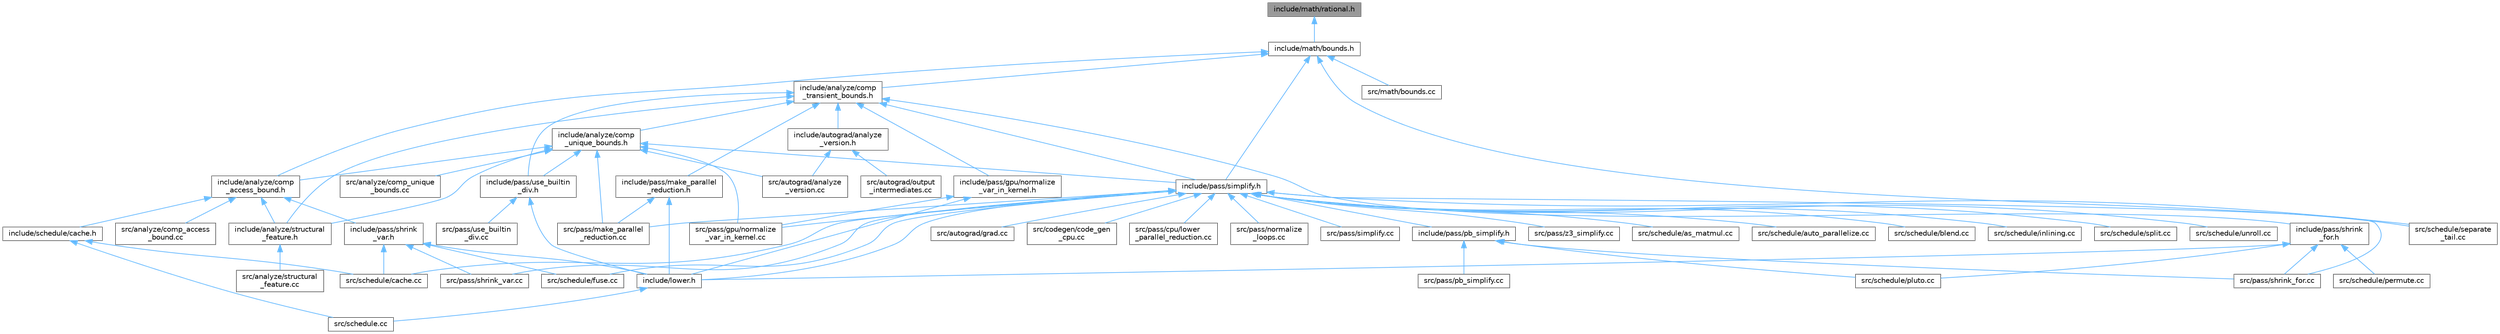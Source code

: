 digraph "include/math/rational.h"
{
 // LATEX_PDF_SIZE
  bgcolor="transparent";
  edge [fontname=Helvetica,fontsize=10,labelfontname=Helvetica,labelfontsize=10];
  node [fontname=Helvetica,fontsize=10,shape=box,height=0.2,width=0.4];
  Node1 [label="include/math/rational.h",height=0.2,width=0.4,color="gray40", fillcolor="grey60", style="filled", fontcolor="black",tooltip=" "];
  Node1 -> Node2 [dir="back",color="steelblue1",style="solid"];
  Node2 [label="include/math/bounds.h",height=0.2,width=0.4,color="grey40", fillcolor="white", style="filled",URL="$bounds_8h.html",tooltip=" "];
  Node2 -> Node3 [dir="back",color="steelblue1",style="solid"];
  Node3 [label="include/analyze/comp\l_access_bound.h",height=0.2,width=0.4,color="grey40", fillcolor="white", style="filled",URL="$comp__access__bound_8h.html",tooltip=" "];
  Node3 -> Node4 [dir="back",color="steelblue1",style="solid"];
  Node4 [label="include/analyze/structural\l_feature.h",height=0.2,width=0.4,color="grey40", fillcolor="white", style="filled",URL="$structural__feature_8h.html",tooltip=" "];
  Node4 -> Node5 [dir="back",color="steelblue1",style="solid"];
  Node5 [label="src/analyze/structural\l_feature.cc",height=0.2,width=0.4,color="grey40", fillcolor="white", style="filled",URL="$structural__feature_8cc.html",tooltip=" "];
  Node3 -> Node6 [dir="back",color="steelblue1",style="solid"];
  Node6 [label="include/pass/shrink\l_var.h",height=0.2,width=0.4,color="grey40", fillcolor="white", style="filled",URL="$shrink__var_8h.html",tooltip=" "];
  Node6 -> Node7 [dir="back",color="steelblue1",style="solid"];
  Node7 [label="include/lower.h",height=0.2,width=0.4,color="grey40", fillcolor="white", style="filled",URL="$lower_8h.html",tooltip=" "];
  Node7 -> Node8 [dir="back",color="steelblue1",style="solid"];
  Node8 [label="src/schedule.cc",height=0.2,width=0.4,color="grey40", fillcolor="white", style="filled",URL="$schedule_8cc.html",tooltip=" "];
  Node6 -> Node9 [dir="back",color="steelblue1",style="solid"];
  Node9 [label="src/pass/shrink_var.cc",height=0.2,width=0.4,color="grey40", fillcolor="white", style="filled",URL="$shrink__var_8cc.html",tooltip=" "];
  Node6 -> Node10 [dir="back",color="steelblue1",style="solid"];
  Node10 [label="src/schedule/cache.cc",height=0.2,width=0.4,color="grey40", fillcolor="white", style="filled",URL="$cache_8cc.html",tooltip=" "];
  Node6 -> Node11 [dir="back",color="steelblue1",style="solid"];
  Node11 [label="src/schedule/fuse.cc",height=0.2,width=0.4,color="grey40", fillcolor="white", style="filled",URL="$fuse_8cc.html",tooltip=" "];
  Node3 -> Node12 [dir="back",color="steelblue1",style="solid"];
  Node12 [label="include/schedule/cache.h",height=0.2,width=0.4,color="grey40", fillcolor="white", style="filled",URL="$cache_8h.html",tooltip=" "];
  Node12 -> Node8 [dir="back",color="steelblue1",style="solid"];
  Node12 -> Node10 [dir="back",color="steelblue1",style="solid"];
  Node3 -> Node13 [dir="back",color="steelblue1",style="solid"];
  Node13 [label="src/analyze/comp_access\l_bound.cc",height=0.2,width=0.4,color="grey40", fillcolor="white", style="filled",URL="$comp__access__bound_8cc.html",tooltip=" "];
  Node2 -> Node14 [dir="back",color="steelblue1",style="solid"];
  Node14 [label="include/analyze/comp\l_transient_bounds.h",height=0.2,width=0.4,color="grey40", fillcolor="white", style="filled",URL="$comp__transient__bounds_8h.html",tooltip=" "];
  Node14 -> Node15 [dir="back",color="steelblue1",style="solid"];
  Node15 [label="include/analyze/comp\l_unique_bounds.h",height=0.2,width=0.4,color="grey40", fillcolor="white", style="filled",URL="$comp__unique__bounds_8h.html",tooltip=" "];
  Node15 -> Node3 [dir="back",color="steelblue1",style="solid"];
  Node15 -> Node4 [dir="back",color="steelblue1",style="solid"];
  Node15 -> Node16 [dir="back",color="steelblue1",style="solid"];
  Node16 [label="include/pass/simplify.h",height=0.2,width=0.4,color="grey40", fillcolor="white", style="filled",URL="$simplify_8h.html",tooltip=" "];
  Node16 -> Node7 [dir="back",color="steelblue1",style="solid"];
  Node16 -> Node17 [dir="back",color="steelblue1",style="solid"];
  Node17 [label="include/pass/pb_simplify.h",height=0.2,width=0.4,color="grey40", fillcolor="white", style="filled",URL="$pb__simplify_8h.html",tooltip=" "];
  Node17 -> Node18 [dir="back",color="steelblue1",style="solid"];
  Node18 [label="src/pass/pb_simplify.cc",height=0.2,width=0.4,color="grey40", fillcolor="white", style="filled",URL="$pb__simplify_8cc.html",tooltip=" "];
  Node17 -> Node19 [dir="back",color="steelblue1",style="solid"];
  Node19 [label="src/pass/shrink_for.cc",height=0.2,width=0.4,color="grey40", fillcolor="white", style="filled",URL="$shrink__for_8cc.html",tooltip=" "];
  Node17 -> Node20 [dir="back",color="steelblue1",style="solid"];
  Node20 [label="src/schedule/pluto.cc",height=0.2,width=0.4,color="grey40", fillcolor="white", style="filled",URL="$pluto_8cc.html",tooltip=" "];
  Node16 -> Node21 [dir="back",color="steelblue1",style="solid"];
  Node21 [label="src/autograd/grad.cc",height=0.2,width=0.4,color="grey40", fillcolor="white", style="filled",URL="$grad_8cc.html",tooltip=" "];
  Node16 -> Node22 [dir="back",color="steelblue1",style="solid"];
  Node22 [label="src/codegen/code_gen\l_cpu.cc",height=0.2,width=0.4,color="grey40", fillcolor="white", style="filled",URL="$code__gen__cpu_8cc.html",tooltip=" "];
  Node16 -> Node23 [dir="back",color="steelblue1",style="solid"];
  Node23 [label="src/pass/cpu/lower\l_parallel_reduction.cc",height=0.2,width=0.4,color="grey40", fillcolor="white", style="filled",URL="$cpu_2lower__parallel__reduction_8cc.html",tooltip=" "];
  Node16 -> Node24 [dir="back",color="steelblue1",style="solid"];
  Node24 [label="src/pass/gpu/normalize\l_var_in_kernel.cc",height=0.2,width=0.4,color="grey40", fillcolor="white", style="filled",URL="$normalize__var__in__kernel_8cc.html",tooltip=" "];
  Node16 -> Node25 [dir="back",color="steelblue1",style="solid"];
  Node25 [label="src/pass/make_parallel\l_reduction.cc",height=0.2,width=0.4,color="grey40", fillcolor="white", style="filled",URL="$make__parallel__reduction_8cc.html",tooltip=" "];
  Node16 -> Node26 [dir="back",color="steelblue1",style="solid"];
  Node26 [label="src/pass/normalize\l_loops.cc",height=0.2,width=0.4,color="grey40", fillcolor="white", style="filled",URL="$normalize__loops_8cc.html",tooltip=" "];
  Node16 -> Node19 [dir="back",color="steelblue1",style="solid"];
  Node16 -> Node9 [dir="back",color="steelblue1",style="solid"];
  Node16 -> Node27 [dir="back",color="steelblue1",style="solid"];
  Node27 [label="src/pass/simplify.cc",height=0.2,width=0.4,color="grey40", fillcolor="white", style="filled",URL="$simplify_8cc.html",tooltip=" "];
  Node16 -> Node28 [dir="back",color="steelblue1",style="solid"];
  Node28 [label="src/pass/z3_simplify.cc",height=0.2,width=0.4,color="grey40", fillcolor="white", style="filled",URL="$z3__simplify_8cc.html",tooltip=" "];
  Node16 -> Node29 [dir="back",color="steelblue1",style="solid"];
  Node29 [label="src/schedule/as_matmul.cc",height=0.2,width=0.4,color="grey40", fillcolor="white", style="filled",URL="$as__matmul_8cc.html",tooltip=" "];
  Node16 -> Node30 [dir="back",color="steelblue1",style="solid"];
  Node30 [label="src/schedule/auto_parallelize.cc",height=0.2,width=0.4,color="grey40", fillcolor="white", style="filled",URL="$auto__parallelize_8cc.html",tooltip=" "];
  Node16 -> Node31 [dir="back",color="steelblue1",style="solid"];
  Node31 [label="src/schedule/blend.cc",height=0.2,width=0.4,color="grey40", fillcolor="white", style="filled",URL="$blend_8cc.html",tooltip=" "];
  Node16 -> Node10 [dir="back",color="steelblue1",style="solid"];
  Node16 -> Node11 [dir="back",color="steelblue1",style="solid"];
  Node16 -> Node32 [dir="back",color="steelblue1",style="solid"];
  Node32 [label="src/schedule/inlining.cc",height=0.2,width=0.4,color="grey40", fillcolor="white", style="filled",URL="$inlining_8cc.html",tooltip=" "];
  Node16 -> Node33 [dir="back",color="steelblue1",style="solid"];
  Node33 [label="src/schedule/separate\l_tail.cc",height=0.2,width=0.4,color="grey40", fillcolor="white", style="filled",URL="$separate__tail_8cc.html",tooltip=" "];
  Node16 -> Node34 [dir="back",color="steelblue1",style="solid"];
  Node34 [label="src/schedule/split.cc",height=0.2,width=0.4,color="grey40", fillcolor="white", style="filled",URL="$split_8cc.html",tooltip=" "];
  Node16 -> Node35 [dir="back",color="steelblue1",style="solid"];
  Node35 [label="src/schedule/unroll.cc",height=0.2,width=0.4,color="grey40", fillcolor="white", style="filled",URL="$unroll_8cc.html",tooltip=" "];
  Node15 -> Node36 [dir="back",color="steelblue1",style="solid"];
  Node36 [label="include/pass/use_builtin\l_div.h",height=0.2,width=0.4,color="grey40", fillcolor="white", style="filled",URL="$use__builtin__div_8h.html",tooltip=" "];
  Node36 -> Node7 [dir="back",color="steelblue1",style="solid"];
  Node36 -> Node37 [dir="back",color="steelblue1",style="solid"];
  Node37 [label="src/pass/use_builtin\l_div.cc",height=0.2,width=0.4,color="grey40", fillcolor="white", style="filled",URL="$use__builtin__div_8cc.html",tooltip=" "];
  Node15 -> Node38 [dir="back",color="steelblue1",style="solid"];
  Node38 [label="src/analyze/comp_unique\l_bounds.cc",height=0.2,width=0.4,color="grey40", fillcolor="white", style="filled",URL="$comp__unique__bounds_8cc.html",tooltip=" "];
  Node15 -> Node39 [dir="back",color="steelblue1",style="solid"];
  Node39 [label="src/autograd/analyze\l_version.cc",height=0.2,width=0.4,color="grey40", fillcolor="white", style="filled",URL="$analyze__version_8cc.html",tooltip=" "];
  Node15 -> Node24 [dir="back",color="steelblue1",style="solid"];
  Node15 -> Node25 [dir="back",color="steelblue1",style="solid"];
  Node14 -> Node4 [dir="back",color="steelblue1",style="solid"];
  Node14 -> Node40 [dir="back",color="steelblue1",style="solid"];
  Node40 [label="include/autograd/analyze\l_version.h",height=0.2,width=0.4,color="grey40", fillcolor="white", style="filled",URL="$analyze__version_8h.html",tooltip=" "];
  Node40 -> Node39 [dir="back",color="steelblue1",style="solid"];
  Node40 -> Node41 [dir="back",color="steelblue1",style="solid"];
  Node41 [label="src/autograd/output\l_intermediates.cc",height=0.2,width=0.4,color="grey40", fillcolor="white", style="filled",URL="$output__intermediates_8cc.html",tooltip=" "];
  Node14 -> Node42 [dir="back",color="steelblue1",style="solid"];
  Node42 [label="include/pass/gpu/normalize\l_var_in_kernel.h",height=0.2,width=0.4,color="grey40", fillcolor="white", style="filled",URL="$normalize__var__in__kernel_8h.html",tooltip=" "];
  Node42 -> Node7 [dir="back",color="steelblue1",style="solid"];
  Node42 -> Node24 [dir="back",color="steelblue1",style="solid"];
  Node14 -> Node43 [dir="back",color="steelblue1",style="solid"];
  Node43 [label="include/pass/make_parallel\l_reduction.h",height=0.2,width=0.4,color="grey40", fillcolor="white", style="filled",URL="$make__parallel__reduction_8h.html",tooltip=" "];
  Node43 -> Node7 [dir="back",color="steelblue1",style="solid"];
  Node43 -> Node25 [dir="back",color="steelblue1",style="solid"];
  Node14 -> Node44 [dir="back",color="steelblue1",style="solid"];
  Node44 [label="include/pass/shrink\l_for.h",height=0.2,width=0.4,color="grey40", fillcolor="white", style="filled",URL="$shrink__for_8h.html",tooltip=" "];
  Node44 -> Node7 [dir="back",color="steelblue1",style="solid"];
  Node44 -> Node19 [dir="back",color="steelblue1",style="solid"];
  Node44 -> Node45 [dir="back",color="steelblue1",style="solid"];
  Node45 [label="src/schedule/permute.cc",height=0.2,width=0.4,color="grey40", fillcolor="white", style="filled",URL="$permute_8cc.html",tooltip=" "];
  Node44 -> Node20 [dir="back",color="steelblue1",style="solid"];
  Node14 -> Node16 [dir="back",color="steelblue1",style="solid"];
  Node14 -> Node36 [dir="back",color="steelblue1",style="solid"];
  Node2 -> Node16 [dir="back",color="steelblue1",style="solid"];
  Node2 -> Node46 [dir="back",color="steelblue1",style="solid"];
  Node46 [label="src/math/bounds.cc",height=0.2,width=0.4,color="grey40", fillcolor="white", style="filled",URL="$bounds_8cc.html",tooltip=" "];
  Node2 -> Node33 [dir="back",color="steelblue1",style="solid"];
}
